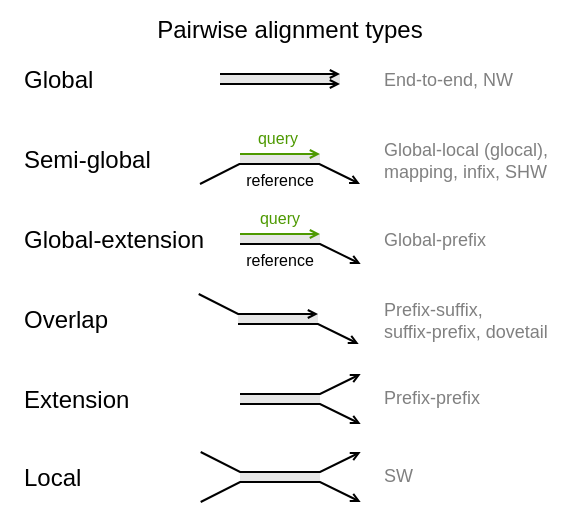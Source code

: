 <mxfile version="17.2.4" type="device"><diagram id="ZnCtPzkVj1ffpgMI6fbl" name="Page-1"><mxGraphModel dx="1324" dy="1390" grid="1" gridSize="10" guides="1" tooltips="1" connect="1" arrows="1" fold="1" page="1" pageScale="1" pageWidth="850" pageHeight="1100" math="1" shadow="0"><root><mxCell id="0"/><mxCell id="1" parent="0"/><mxCell id="5RYEe3Aybon1mzvswquk-223" value="" style="rounded=0;whiteSpace=wrap;html=1;fontFamily=Helvetica;fontSize=9;strokeColor=none;" vertex="1" parent="1"><mxGeometry x="-340" y="-60" width="280" height="260" as="geometry"/></mxCell><mxCell id="5RYEe3Aybon1mzvswquk-173" value="" style="rounded=0;whiteSpace=wrap;html=1;fontFamily=Helvetica;fontSize=10;fontColor=#ffffff;strokeColor=none;fillColor=#E6E6E6;" vertex="1" parent="1"><mxGeometry x="-220" y="17" width="40" height="5" as="geometry"/></mxCell><mxCell id="5RYEe3Aybon1mzvswquk-172" value="" style="rounded=0;whiteSpace=wrap;html=1;fontFamily=Helvetica;fontSize=10;fontColor=#ffffff;strokeColor=none;fillColor=#E6E6E6;" vertex="1" parent="1"><mxGeometry x="-230" y="-23" width="60" height="5" as="geometry"/></mxCell><mxCell id="5RYEe3Aybon1mzvswquk-171" value="" style="rounded=0;whiteSpace=wrap;html=1;fontFamily=Helvetica;fontSize=10;fontColor=#ffffff;strokeColor=none;fillColor=#E6E6E6;" vertex="1" parent="1"><mxGeometry x="-220" y="176" width="40" height="5" as="geometry"/></mxCell><mxCell id="5RYEe3Aybon1mzvswquk-80" value="Global" style="text;html=1;strokeColor=none;fillColor=none;align=left;verticalAlign=middle;whiteSpace=wrap;rounded=0;" vertex="1" parent="1"><mxGeometry x="-330" y="-28.25" width="80" height="15.5" as="geometry"/></mxCell><mxCell id="5RYEe3Aybon1mzvswquk-81" value="Local" style="text;html=1;strokeColor=none;fillColor=none;align=left;verticalAlign=middle;whiteSpace=wrap;rounded=0;" vertex="1" parent="1"><mxGeometry x="-330" y="171.25" width="80" height="14.5" as="geometry"/></mxCell><mxCell id="5RYEe3Aybon1mzvswquk-108" value="Semi-global" style="text;html=1;strokeColor=none;fillColor=none;align=left;verticalAlign=middle;whiteSpace=wrap;rounded=0;" vertex="1" parent="1"><mxGeometry x="-330" y="11.75" width="80" height="15.5" as="geometry"/></mxCell><mxCell id="5RYEe3Aybon1mzvswquk-118" value="&lt;font style=&quot;font-size: 8px;&quot; color=&quot;#4d9900&quot;&gt;query&lt;/font&gt;" style="text;html=1;strokeColor=none;fillColor=none;align=center;verticalAlign=middle;whiteSpace=wrap;rounded=0;fontFamily=Helvetica;fontSize=8;" vertex="1" parent="1"><mxGeometry x="-225.66" y="4" width="50" height="10" as="geometry"/></mxCell><mxCell id="5RYEe3Aybon1mzvswquk-119" value="&lt;font style=&quot;font-size: 8px;&quot;&gt;reference&lt;/font&gt;" style="text;html=1;strokeColor=none;fillColor=none;align=center;verticalAlign=middle;whiteSpace=wrap;rounded=0;fontFamily=Helvetica;fontSize=8;" vertex="1" parent="1"><mxGeometry x="-225.0" y="25" width="50" height="10" as="geometry"/></mxCell><mxCell id="5RYEe3Aybon1mzvswquk-125" value="" style="endArrow=open;html=1;strokeColor=#000000;endFill=0;startSize=6;endSize=3;fillColor=#d5e8d4;sketch=0;jiggle=0;strokeWidth=1;rounded=0;exitX=1;exitY=1;exitDx=0;exitDy=0;" edge="1" parent="1"><mxGeometry width="50" height="50" relative="1" as="geometry"><mxPoint x="-239.66" y="191" as="sourcePoint"/><mxPoint x="-159.66" y="191" as="targetPoint"/><Array as="points"><mxPoint x="-219.97" y="181"/><mxPoint x="-179.97" y="181"/></Array></mxGeometry></mxCell><mxCell id="5RYEe3Aybon1mzvswquk-126" value="" style="endArrow=open;html=1;strokeColor=#000000;endFill=0;startSize=6;endSize=3;fillColor=#d5e8d4;sketch=0;jiggle=0;strokeWidth=1;rounded=0;" edge="1" parent="1"><mxGeometry width="50" height="50" relative="1" as="geometry"><mxPoint x="-239.66" y="166" as="sourcePoint"/><mxPoint x="-159.66" y="166" as="targetPoint"/><Array as="points"><mxPoint x="-219.97" y="176"/><mxPoint x="-179.97" y="176"/></Array></mxGeometry></mxCell><mxCell id="5RYEe3Aybon1mzvswquk-116" value="" style="endArrow=open;html=1;strokeColor=#4D9900;endFill=0;startSize=6;endSize=3;fillColor=#d5e8d4;sketch=0;jiggle=0;strokeWidth=1;" edge="1" parent="1"><mxGeometry width="50" height="50" relative="1" as="geometry"><mxPoint x="-220" y="17" as="sourcePoint"/><mxPoint x="-180" y="17" as="targetPoint"/><Array as="points"><mxPoint x="-181" y="17"/></Array></mxGeometry></mxCell><mxCell id="5RYEe3Aybon1mzvswquk-95" value="" style="endArrow=open;html=1;strokeColor=#000000;endFill=0;startSize=6;endSize=3;fillColor=#d5e8d4;sketch=0;jiggle=0;strokeWidth=1;" edge="1" parent="1"><mxGeometry width="50" height="50" relative="1" as="geometry"><mxPoint x="-230" y="-23" as="sourcePoint"/><mxPoint x="-170" y="-23" as="targetPoint"/><Array as="points"/></mxGeometry></mxCell><mxCell id="5RYEe3Aybon1mzvswquk-96" value="" style="endArrow=open;html=1;strokeColor=#000000;endFill=0;startSize=6;endSize=3;fillColor=#d5e8d4;sketch=0;jiggle=0;strokeWidth=1;" edge="1" parent="1"><mxGeometry width="50" height="50" relative="1" as="geometry"><mxPoint x="-230" y="-18" as="sourcePoint"/><mxPoint x="-170" y="-18" as="targetPoint"/><Array as="points"/></mxGeometry></mxCell><mxCell id="5RYEe3Aybon1mzvswquk-155" value="" style="endArrow=open;html=1;strokeColor=#000000;endFill=0;startSize=6;endSize=3;fillColor=#d5e8d4;sketch=0;jiggle=0;strokeWidth=1;rounded=0;" edge="1" parent="1"><mxGeometry width="50" height="50" relative="1" as="geometry"><mxPoint x="-240" y="32" as="sourcePoint"/><mxPoint x="-160" y="32" as="targetPoint"/><Array as="points"><mxPoint x="-220.31" y="22"/><mxPoint x="-180.31" y="22"/></Array></mxGeometry></mxCell><mxCell id="5RYEe3Aybon1mzvswquk-180" value="" style="rounded=0;whiteSpace=wrap;html=1;fontFamily=Helvetica;fontSize=10;fontColor=#ffffff;strokeColor=none;fillColor=#E6E6E6;" vertex="1" parent="1"><mxGeometry x="-220" y="57" width="40" height="5" as="geometry"/></mxCell><mxCell id="5RYEe3Aybon1mzvswquk-181" value="Global-extension" style="text;html=1;strokeColor=none;fillColor=none;align=left;verticalAlign=middle;whiteSpace=wrap;rounded=0;" vertex="1" parent="1"><mxGeometry x="-330" y="52.25" width="100" height="14.5" as="geometry"/></mxCell><mxCell id="5RYEe3Aybon1mzvswquk-182" value="&lt;font style=&quot;font-size: 8px;&quot; color=&quot;#4d9900&quot;&gt;query&lt;/font&gt;" style="text;html=1;strokeColor=none;fillColor=none;align=center;verticalAlign=middle;whiteSpace=wrap;rounded=0;fontFamily=Helvetica;fontStyle=0;fontSize=8;" vertex="1" parent="1"><mxGeometry x="-224.66" y="44" width="50" height="10" as="geometry"/></mxCell><mxCell id="5RYEe3Aybon1mzvswquk-183" value="&lt;font style=&quot;font-size: 8px;&quot;&gt;reference&lt;/font&gt;" style="text;html=1;strokeColor=none;fillColor=none;align=center;verticalAlign=middle;whiteSpace=wrap;rounded=0;fontFamily=Helvetica;fontStyle=0;fontSize=8;" vertex="1" parent="1"><mxGeometry x="-224.66" y="65" width="50" height="10" as="geometry"/></mxCell><mxCell id="5RYEe3Aybon1mzvswquk-184" value="" style="endArrow=open;html=1;strokeColor=#000000;endFill=0;startSize=6;endSize=3;fillColor=#d5e8d4;sketch=0;jiggle=0;strokeWidth=1;rounded=0;exitX=0;exitY=1;exitDx=0;exitDy=0;" edge="1" parent="1" source="5RYEe3Aybon1mzvswquk-180"><mxGeometry width="50" height="50" relative="1" as="geometry"><mxPoint x="-239.66" y="72" as="sourcePoint"/><mxPoint x="-159.66" y="72" as="targetPoint"/><Array as="points"><mxPoint x="-179.97" y="62"/></Array></mxGeometry></mxCell><mxCell id="5RYEe3Aybon1mzvswquk-185" value="" style="endArrow=open;html=1;strokeColor=#4D9900;endFill=0;startSize=6;endSize=3;fillColor=#d5e8d4;sketch=0;jiggle=0;strokeWidth=1;rounded=0;entryX=1;entryY=0;entryDx=0;entryDy=0;exitX=0;exitY=0;exitDx=0;exitDy=0;" edge="1" parent="1" source="5RYEe3Aybon1mzvswquk-180" target="5RYEe3Aybon1mzvswquk-180"><mxGeometry width="50" height="50" relative="1" as="geometry"><mxPoint x="-239.66" y="47" as="sourcePoint"/><mxPoint x="-159.66" y="47" as="targetPoint"/><Array as="points"/></mxGeometry></mxCell><mxCell id="5RYEe3Aybon1mzvswquk-186" value="" style="rounded=0;whiteSpace=wrap;html=1;fontFamily=Helvetica;fontSize=10;fontColor=#ffffff;strokeColor=none;fillColor=#E6E6E6;" vertex="1" parent="1"><mxGeometry x="-220" y="137" width="40" height="5" as="geometry"/></mxCell><mxCell id="5RYEe3Aybon1mzvswquk-187" value="Extension" style="text;html=1;strokeColor=none;fillColor=none;align=left;verticalAlign=middle;whiteSpace=wrap;rounded=0;" vertex="1" parent="1"><mxGeometry x="-330" y="132.25" width="80" height="14.5" as="geometry"/></mxCell><mxCell id="5RYEe3Aybon1mzvswquk-190" value="" style="endArrow=open;html=1;strokeColor=#000000;endFill=0;startSize=6;endSize=3;fillColor=#d5e8d4;sketch=0;jiggle=0;strokeWidth=1;rounded=0;exitX=0;exitY=1;exitDx=0;exitDy=0;" edge="1" parent="1" source="5RYEe3Aybon1mzvswquk-186"><mxGeometry width="50" height="50" relative="1" as="geometry"><mxPoint x="-239.66" y="152" as="sourcePoint"/><mxPoint x="-159.66" y="152" as="targetPoint"/><Array as="points"><mxPoint x="-179.97" y="142"/></Array></mxGeometry></mxCell><mxCell id="5RYEe3Aybon1mzvswquk-191" value="" style="endArrow=open;html=1;strokeColor=#000000;endFill=0;startSize=6;endSize=3;fillColor=#d5e8d4;sketch=0;jiggle=0;strokeWidth=1;rounded=0;exitX=0;exitY=0;exitDx=0;exitDy=0;" edge="1" parent="1" source="5RYEe3Aybon1mzvswquk-186"><mxGeometry width="50" height="50" relative="1" as="geometry"><mxPoint x="-239.66" y="127" as="sourcePoint"/><mxPoint x="-159.66" y="127" as="targetPoint"/><Array as="points"><mxPoint x="-179.97" y="137"/></Array></mxGeometry></mxCell><mxCell id="5RYEe3Aybon1mzvswquk-198" value="" style="rounded=0;whiteSpace=wrap;html=1;fontFamily=Helvetica;fontSize=10;fontColor=#ffffff;strokeColor=none;fillColor=#E6E6E6;" vertex="1" parent="1"><mxGeometry x="-221" y="97" width="40" height="5" as="geometry"/></mxCell><mxCell id="5RYEe3Aybon1mzvswquk-202" value="" style="endArrow=open;html=1;strokeColor=#000000;endFill=0;startSize=6;endSize=3;fillColor=#d5e8d4;sketch=0;jiggle=0;strokeWidth=1;rounded=0;exitX=0;exitY=1;exitDx=0;exitDy=0;" edge="1" parent="1" source="5RYEe3Aybon1mzvswquk-198"><mxGeometry width="50" height="50" relative="1" as="geometry"><mxPoint x="-240.66" y="112" as="sourcePoint"/><mxPoint x="-160.66" y="112" as="targetPoint"/><Array as="points"><mxPoint x="-180.97" y="102"/></Array></mxGeometry></mxCell><mxCell id="5RYEe3Aybon1mzvswquk-203" value="" style="endArrow=open;html=1;strokeColor=#000000;endFill=0;startSize=6;endSize=3;fillColor=#d5e8d4;sketch=0;jiggle=0;strokeWidth=1;rounded=0;entryX=1;entryY=0;entryDx=0;entryDy=0;" edge="1" parent="1" target="5RYEe3Aybon1mzvswquk-198"><mxGeometry width="50" height="50" relative="1" as="geometry"><mxPoint x="-240.66" y="87" as="sourcePoint"/><mxPoint x="-160.66" y="87" as="targetPoint"/><Array as="points"><mxPoint x="-220.97" y="97"/></Array></mxGeometry></mxCell><mxCell id="5RYEe3Aybon1mzvswquk-214" value="Overlap" style="text;html=1;strokeColor=none;fillColor=none;align=left;verticalAlign=middle;whiteSpace=wrap;rounded=0;" vertex="1" parent="1"><mxGeometry x="-330" y="92.25" width="80" height="14.5" as="geometry"/></mxCell><mxCell id="5RYEe3Aybon1mzvswquk-216" value="&lt;font color=&quot;#808080&quot; style=&quot;font-size: 9px;&quot;&gt;End-to-end, NW&lt;/font&gt;" style="text;html=1;strokeColor=none;fillColor=none;align=left;verticalAlign=middle;whiteSpace=wrap;rounded=0;fontSize=9;" vertex="1" parent="1"><mxGeometry x="-150" y="-28.25" width="90" height="15.5" as="geometry"/></mxCell><mxCell id="5RYEe3Aybon1mzvswquk-218" value="&lt;font color=&quot;#808080&quot; style=&quot;font-size: 9px;&quot;&gt;SW&lt;/font&gt;" style="text;html=1;strokeColor=none;fillColor=none;align=left;verticalAlign=middle;whiteSpace=wrap;rounded=0;fontSize=9;" vertex="1" parent="1"><mxGeometry x="-150" y="170.5" width="90" height="15.5" as="geometry"/></mxCell><mxCell id="5RYEe3Aybon1mzvswquk-219" value="&lt;font color=&quot;#808080&quot; style=&quot;font-size: 9px;&quot;&gt;&lt;font style=&quot;font-size: 9px;&quot;&gt;Prefix-suffix,&lt;br style=&quot;font-size: 9px;&quot;&gt;suffix-prefix, d&lt;/font&gt;&lt;/font&gt;&lt;span style=&quot;color: rgb(128, 128, 128); font-size: 9px;&quot;&gt;ovetail&lt;/span&gt;" style="text;html=1;strokeColor=none;fillColor=none;align=left;verticalAlign=middle;whiteSpace=wrap;rounded=0;fontSize=9;" vertex="1" parent="1"><mxGeometry x="-150" y="91.75" width="90" height="15.5" as="geometry"/></mxCell><mxCell id="5RYEe3Aybon1mzvswquk-220" value="&lt;font color=&quot;#808080&quot; style=&quot;font-size: 9px&quot;&gt;Global-local (glocal), mapping, infix, SHW&lt;/font&gt;" style="text;html=1;strokeColor=none;fillColor=none;align=left;verticalAlign=middle;whiteSpace=wrap;rounded=0;fontSize=9;" vertex="1" parent="1"><mxGeometry x="-150" y="5.25" width="90" height="28.5" as="geometry"/></mxCell><mxCell id="5RYEe3Aybon1mzvswquk-221" value="&lt;font color=&quot;#808080&quot; style=&quot;font-size: 9px;&quot;&gt;Global-prefix&lt;/font&gt;" style="text;html=1;strokeColor=none;fillColor=none;align=left;verticalAlign=middle;whiteSpace=wrap;rounded=0;fontSize=9;" vertex="1" parent="1"><mxGeometry x="-150" y="52.25" width="90" height="15.5" as="geometry"/></mxCell><mxCell id="5RYEe3Aybon1mzvswquk-222" value="&lt;font color=&quot;#808080&quot; style=&quot;font-size: 9px;&quot;&gt;Prefix-prefix&lt;/font&gt;" style="text;html=1;strokeColor=none;fillColor=none;align=left;verticalAlign=middle;whiteSpace=wrap;rounded=0;fontSize=9;" vertex="1" parent="1"><mxGeometry x="-150" y="131.25" width="90" height="15.5" as="geometry"/></mxCell><mxCell id="5RYEe3Aybon1mzvswquk-224" value="Pairwise alignment types" style="text;html=1;strokeColor=none;fillColor=none;align=center;verticalAlign=middle;whiteSpace=wrap;rounded=0;" vertex="1" parent="1"><mxGeometry x="-330" y="-53" width="270" height="15.5" as="geometry"/></mxCell></root></mxGraphModel></diagram></mxfile>